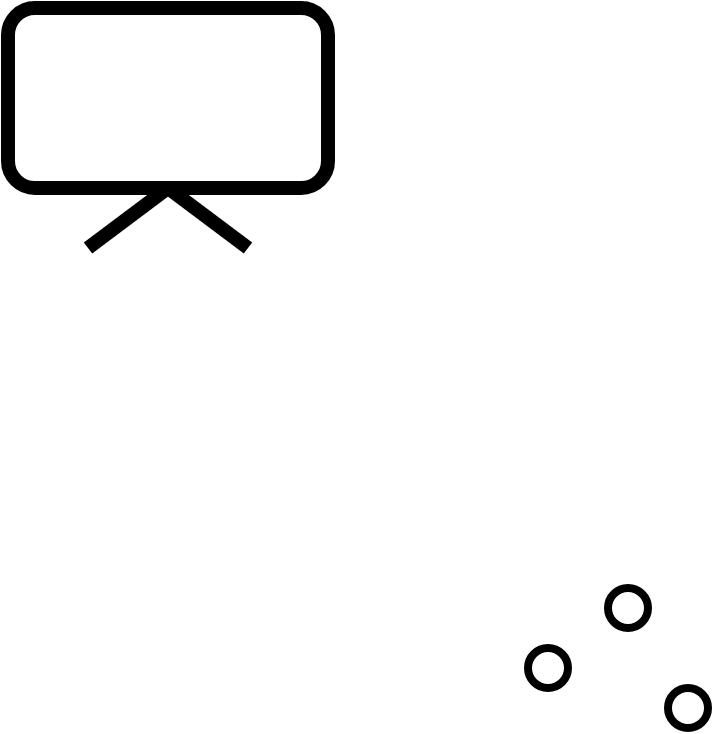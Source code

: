 <mxfile version="20.8.3" type="google"><diagram id="5Xzb4NRgIbWGv3-0WuN2" name="Page-1"><mxGraphModel grid="1" page="1" gridSize="10" guides="1" tooltips="1" connect="1" arrows="1" fold="1" pageScale="1" pageWidth="850" pageHeight="1100" math="0" shadow="0"><root><mxCell id="0"/><mxCell id="1" parent="0"/><mxCell id="vUaWGnyhtF6R802bIjA3-1" value="" style="rounded=1;whiteSpace=wrap;html=1;strokeWidth=7;" vertex="1" parent="1"><mxGeometry x="40" y="40" width="160" height="90" as="geometry"/></mxCell><mxCell id="vUaWGnyhtF6R802bIjA3-2" value="" style="endArrow=none;html=1;rounded=0;entryX=0.5;entryY=1;entryDx=0;entryDy=0;strokeWidth=7;" edge="1" parent="1" target="vUaWGnyhtF6R802bIjA3-1"><mxGeometry width="50" height="50" relative="1" as="geometry"><mxPoint x="80" y="160" as="sourcePoint"/><mxPoint x="140" y="290" as="targetPoint"/></mxGeometry></mxCell><mxCell id="vUaWGnyhtF6R802bIjA3-3" value="" style="endArrow=none;html=1;rounded=0;entryX=0.5;entryY=1;entryDx=0;entryDy=0;strokeWidth=7;" edge="1" parent="1" target="vUaWGnyhtF6R802bIjA3-1"><mxGeometry width="50" height="50" relative="1" as="geometry"><mxPoint x="160" y="160" as="sourcePoint"/><mxPoint x="450" y="370" as="targetPoint"/></mxGeometry></mxCell><mxCell id="vUaWGnyhtF6R802bIjA3-4" value="" style="ellipse;whiteSpace=wrap;html=1;strokeWidth=4;" vertex="1" parent="1"><mxGeometry x="300" y="360" width="20" height="20" as="geometry"/></mxCell><mxCell id="vUaWGnyhtF6R802bIjA3-5" value="" style="ellipse;whiteSpace=wrap;html=1;strokeWidth=4;" vertex="1" parent="1"><mxGeometry x="340" y="330" width="20" height="20" as="geometry"/></mxCell><mxCell id="vUaWGnyhtF6R802bIjA3-6" value="" style="ellipse;whiteSpace=wrap;html=1;strokeWidth=4;" vertex="1" parent="1"><mxGeometry x="370" y="380" width="20" height="20" as="geometry"/></mxCell></root></mxGraphModel></diagram></mxfile>